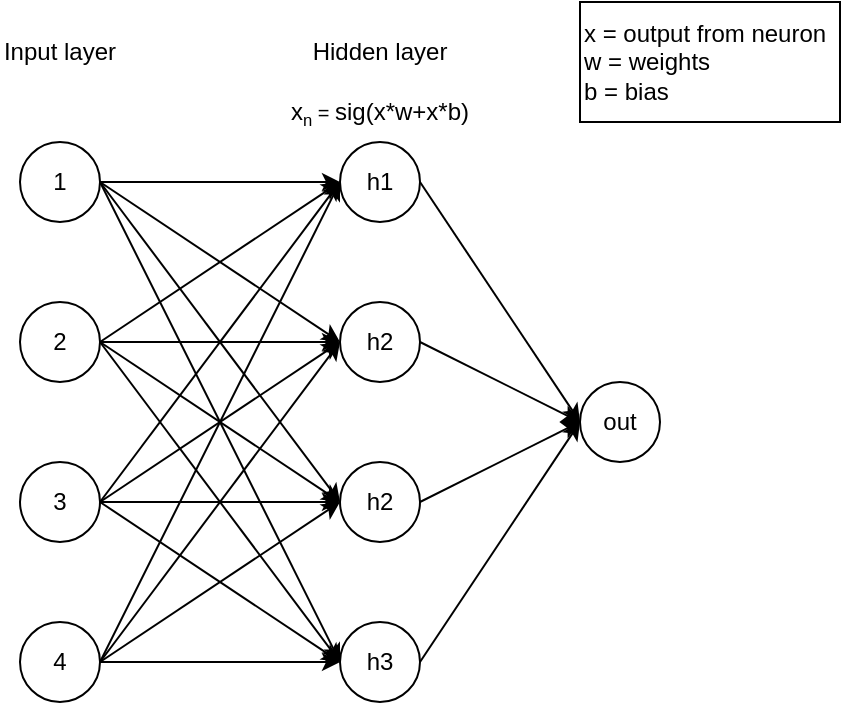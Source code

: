 <mxfile version="15.9.4" type="device"><diagram id="Rj5il8yRKA5xHtW-G8g4" name="Page-1"><mxGraphModel dx="1185" dy="585" grid="1" gridSize="10" guides="1" tooltips="1" connect="1" arrows="1" fold="1" page="1" pageScale="1" pageWidth="827" pageHeight="1169" math="0" shadow="0"><root><mxCell id="0"/><mxCell id="1" parent="0"/><mxCell id="oLuB5EnFK2vK5my-PWnT-1" value="1" style="ellipse;whiteSpace=wrap;html=1;aspect=fixed;" parent="1" vertex="1"><mxGeometry x="40" y="80" width="40" height="40" as="geometry"/></mxCell><mxCell id="oLuB5EnFK2vK5my-PWnT-2" value="2" style="ellipse;whiteSpace=wrap;html=1;aspect=fixed;" parent="1" vertex="1"><mxGeometry x="40" y="160" width="40" height="40" as="geometry"/></mxCell><mxCell id="oLuB5EnFK2vK5my-PWnT-3" value="3" style="ellipse;whiteSpace=wrap;html=1;aspect=fixed;" parent="1" vertex="1"><mxGeometry x="40" y="240" width="40" height="40" as="geometry"/></mxCell><mxCell id="oLuB5EnFK2vK5my-PWnT-4" value="4" style="ellipse;whiteSpace=wrap;html=1;aspect=fixed;" parent="1" vertex="1"><mxGeometry x="40" y="320" width="40" height="40" as="geometry"/></mxCell><mxCell id="oLuB5EnFK2vK5my-PWnT-8" value="h3" style="ellipse;whiteSpace=wrap;html=1;aspect=fixed;" parent="1" vertex="1"><mxGeometry x="200" y="320" width="40" height="40" as="geometry"/></mxCell><mxCell id="oLuB5EnFK2vK5my-PWnT-9" value="out" style="ellipse;whiteSpace=wrap;html=1;aspect=fixed;" parent="1" vertex="1"><mxGeometry x="320" y="200" width="40" height="40" as="geometry"/></mxCell><mxCell id="jlKzrko3VVZyHb02Ix3H-1" value="" style="endArrow=classic;html=1;rounded=0;exitX=1;exitY=0.5;exitDx=0;exitDy=0;entryX=0;entryY=0.5;entryDx=0;entryDy=0;" edge="1" parent="1" source="oLuB5EnFK2vK5my-PWnT-1" target="oLuB5EnFK2vK5my-PWnT-5"><mxGeometry width="50" height="50" relative="1" as="geometry"><mxPoint x="100" y="100" as="sourcePoint"/><mxPoint x="150" y="50" as="targetPoint"/></mxGeometry></mxCell><mxCell id="jlKzrko3VVZyHb02Ix3H-2" value="" style="endArrow=classic;html=1;rounded=0;exitX=1;exitY=0.5;exitDx=0;exitDy=0;entryX=0;entryY=0.5;entryDx=0;entryDy=0;" edge="1" parent="1" source="oLuB5EnFK2vK5my-PWnT-2" target="oLuB5EnFK2vK5my-PWnT-6"><mxGeometry width="50" height="50" relative="1" as="geometry"><mxPoint x="90" y="210" as="sourcePoint"/><mxPoint x="210" y="210" as="targetPoint"/></mxGeometry></mxCell><mxCell id="jlKzrko3VVZyHb02Ix3H-3" value="" style="endArrow=classic;html=1;rounded=0;exitX=1;exitY=0.5;exitDx=0;exitDy=0;entryX=0;entryY=0.5;entryDx=0;entryDy=0;" edge="1" parent="1" source="oLuB5EnFK2vK5my-PWnT-3" target="oLuB5EnFK2vK5my-PWnT-7"><mxGeometry width="50" height="50" relative="1" as="geometry"><mxPoint x="90" y="190" as="sourcePoint"/><mxPoint x="210" y="190" as="targetPoint"/></mxGeometry></mxCell><mxCell id="jlKzrko3VVZyHb02Ix3H-4" value="" style="endArrow=classic;html=1;rounded=0;exitX=1;exitY=0.5;exitDx=0;exitDy=0;entryX=0;entryY=0.5;entryDx=0;entryDy=0;" edge="1" parent="1" source="oLuB5EnFK2vK5my-PWnT-4" target="oLuB5EnFK2vK5my-PWnT-8"><mxGeometry width="50" height="50" relative="1" as="geometry"><mxPoint x="90" y="270" as="sourcePoint"/><mxPoint x="210" y="270" as="targetPoint"/></mxGeometry></mxCell><mxCell id="jlKzrko3VVZyHb02Ix3H-5" value="" style="endArrow=classic;html=1;rounded=0;exitX=1;exitY=0.5;exitDx=0;exitDy=0;entryX=0;entryY=0.5;entryDx=0;entryDy=0;" edge="1" parent="1" source="oLuB5EnFK2vK5my-PWnT-4" target="oLuB5EnFK2vK5my-PWnT-7"><mxGeometry width="50" height="50" relative="1" as="geometry"><mxPoint x="90" y="350" as="sourcePoint"/><mxPoint x="210" y="350" as="targetPoint"/></mxGeometry></mxCell><mxCell id="jlKzrko3VVZyHb02Ix3H-6" value="" style="endArrow=classic;html=1;rounded=0;exitX=1;exitY=0.5;exitDx=0;exitDy=0;entryX=0;entryY=0.5;entryDx=0;entryDy=0;" edge="1" parent="1" source="oLuB5EnFK2vK5my-PWnT-4" target="oLuB5EnFK2vK5my-PWnT-6"><mxGeometry width="50" height="50" relative="1" as="geometry"><mxPoint x="90" y="350" as="sourcePoint"/><mxPoint x="210" y="270" as="targetPoint"/></mxGeometry></mxCell><mxCell id="jlKzrko3VVZyHb02Ix3H-7" value="" style="endArrow=classic;html=1;rounded=0;exitX=1;exitY=0.5;exitDx=0;exitDy=0;entryX=0;entryY=0.5;entryDx=0;entryDy=0;" edge="1" parent="1" source="oLuB5EnFK2vK5my-PWnT-4" target="oLuB5EnFK2vK5my-PWnT-5"><mxGeometry width="50" height="50" relative="1" as="geometry"><mxPoint x="90" y="350" as="sourcePoint"/><mxPoint x="210" y="190" as="targetPoint"/></mxGeometry></mxCell><mxCell id="jlKzrko3VVZyHb02Ix3H-8" value="" style="endArrow=classic;html=1;rounded=0;exitX=1;exitY=0.5;exitDx=0;exitDy=0;entryX=0;entryY=0.5;entryDx=0;entryDy=0;" edge="1" parent="1" source="oLuB5EnFK2vK5my-PWnT-3" target="oLuB5EnFK2vK5my-PWnT-8"><mxGeometry width="50" height="50" relative="1" as="geometry"><mxPoint x="90" y="270" as="sourcePoint"/><mxPoint x="210" y="270" as="targetPoint"/></mxGeometry></mxCell><mxCell id="jlKzrko3VVZyHb02Ix3H-9" value="" style="endArrow=classic;html=1;rounded=0;exitX=1;exitY=0.5;exitDx=0;exitDy=0;entryX=0;entryY=0.5;entryDx=0;entryDy=0;" edge="1" parent="1" source="oLuB5EnFK2vK5my-PWnT-3" target="oLuB5EnFK2vK5my-PWnT-6"><mxGeometry width="50" height="50" relative="1" as="geometry"><mxPoint x="90" y="270" as="sourcePoint"/><mxPoint x="210" y="350" as="targetPoint"/></mxGeometry></mxCell><mxCell id="jlKzrko3VVZyHb02Ix3H-10" value="" style="endArrow=classic;html=1;rounded=0;exitX=1;exitY=0.5;exitDx=0;exitDy=0;entryX=0;entryY=0.5;entryDx=0;entryDy=0;" edge="1" parent="1" source="oLuB5EnFK2vK5my-PWnT-3" target="oLuB5EnFK2vK5my-PWnT-5"><mxGeometry width="50" height="50" relative="1" as="geometry"><mxPoint x="90" y="270" as="sourcePoint"/><mxPoint x="210" y="270" as="targetPoint"/></mxGeometry></mxCell><mxCell id="jlKzrko3VVZyHb02Ix3H-11" value="" style="endArrow=classic;html=1;rounded=0;exitX=1;exitY=0.5;exitDx=0;exitDy=0;entryX=0;entryY=0.5;entryDx=0;entryDy=0;" edge="1" parent="1" source="oLuB5EnFK2vK5my-PWnT-2" target="oLuB5EnFK2vK5my-PWnT-8"><mxGeometry width="50" height="50" relative="1" as="geometry"><mxPoint x="90" y="190" as="sourcePoint"/><mxPoint x="210" y="190" as="targetPoint"/></mxGeometry></mxCell><mxCell id="jlKzrko3VVZyHb02Ix3H-12" value="" style="endArrow=classic;html=1;rounded=0;exitX=1;exitY=0.5;exitDx=0;exitDy=0;entryX=0;entryY=0.5;entryDx=0;entryDy=0;" edge="1" parent="1" source="oLuB5EnFK2vK5my-PWnT-2" target="oLuB5EnFK2vK5my-PWnT-7"><mxGeometry width="50" height="50" relative="1" as="geometry"><mxPoint x="90" y="190" as="sourcePoint"/><mxPoint x="210" y="350" as="targetPoint"/></mxGeometry></mxCell><mxCell id="jlKzrko3VVZyHb02Ix3H-13" value="" style="endArrow=classic;html=1;rounded=0;exitX=1;exitY=0.5;exitDx=0;exitDy=0;entryX=0;entryY=0.5;entryDx=0;entryDy=0;" edge="1" parent="1" source="oLuB5EnFK2vK5my-PWnT-2" target="oLuB5EnFK2vK5my-PWnT-5"><mxGeometry width="50" height="50" relative="1" as="geometry"><mxPoint x="90" y="190" as="sourcePoint"/><mxPoint x="210" y="270" as="targetPoint"/></mxGeometry></mxCell><mxCell id="jlKzrko3VVZyHb02Ix3H-14" value="" style="endArrow=classic;html=1;rounded=0;exitX=1;exitY=0.5;exitDx=0;exitDy=0;entryX=0;entryY=0.5;entryDx=0;entryDy=0;" edge="1" parent="1" source="oLuB5EnFK2vK5my-PWnT-1" target="oLuB5EnFK2vK5my-PWnT-6"><mxGeometry width="50" height="50" relative="1" as="geometry"><mxPoint x="90" y="110" as="sourcePoint"/><mxPoint x="210" y="110" as="targetPoint"/></mxGeometry></mxCell><mxCell id="jlKzrko3VVZyHb02Ix3H-15" value="" style="endArrow=classic;html=1;rounded=0;exitX=1;exitY=0.5;exitDx=0;exitDy=0;entryX=0;entryY=0.5;entryDx=0;entryDy=0;" edge="1" parent="1" source="oLuB5EnFK2vK5my-PWnT-1" target="oLuB5EnFK2vK5my-PWnT-7"><mxGeometry width="50" height="50" relative="1" as="geometry"><mxPoint x="90" y="110" as="sourcePoint"/><mxPoint x="210" y="190" as="targetPoint"/></mxGeometry></mxCell><mxCell id="jlKzrko3VVZyHb02Ix3H-16" value="" style="endArrow=classic;html=1;rounded=0;exitX=1;exitY=0.5;exitDx=0;exitDy=0;entryX=0;entryY=0.5;entryDx=0;entryDy=0;" edge="1" parent="1" source="oLuB5EnFK2vK5my-PWnT-1" target="oLuB5EnFK2vK5my-PWnT-8"><mxGeometry width="50" height="50" relative="1" as="geometry"><mxPoint x="90" y="110" as="sourcePoint"/><mxPoint x="210" y="270" as="targetPoint"/></mxGeometry></mxCell><mxCell id="jlKzrko3VVZyHb02Ix3H-22" value="Input layer" style="text;html=1;strokeColor=none;fillColor=none;align=center;verticalAlign=middle;whiteSpace=wrap;rounded=0;" vertex="1" parent="1"><mxGeometry x="30" y="20" width="60" height="30" as="geometry"/></mxCell><mxCell id="jlKzrko3VVZyHb02Ix3H-23" value="Hidden layer" style="text;html=1;strokeColor=none;fillColor=none;align=center;verticalAlign=middle;whiteSpace=wrap;rounded=0;" vertex="1" parent="1"><mxGeometry x="180" y="20" width="80" height="30" as="geometry"/></mxCell><mxCell id="jlKzrko3VVZyHb02Ix3H-25" value="x&lt;span style=&quot;font-size: 10px&quot;&gt;&lt;sub&gt;n&lt;/sub&gt;&amp;nbsp;=&amp;nbsp;&lt;/span&gt;sig(x*w+x*b)" style="text;html=1;strokeColor=none;fillColor=none;align=center;verticalAlign=middle;whiteSpace=wrap;rounded=0;" vertex="1" parent="1"><mxGeometry x="160" y="50" width="120" height="30" as="geometry"/></mxCell><mxCell id="jlKzrko3VVZyHb02Ix3H-29" value="" style="group" vertex="1" connectable="0" parent="1"><mxGeometry x="320" y="10" width="130" height="60" as="geometry"/></mxCell><mxCell id="jlKzrko3VVZyHb02Ix3H-27" value="x = output from neuron&lt;br&gt;w = weights&lt;br&gt;b = bias" style="text;html=1;strokeColor=none;fillColor=none;align=left;verticalAlign=middle;whiteSpace=wrap;rounded=0;" vertex="1" parent="jlKzrko3VVZyHb02Ix3H-29"><mxGeometry y="10" width="130" height="40" as="geometry"/></mxCell><mxCell id="jlKzrko3VVZyHb02Ix3H-28" value="" style="rounded=0;whiteSpace=wrap;html=1;fillColor=none;" vertex="1" parent="jlKzrko3VVZyHb02Ix3H-29"><mxGeometry width="130" height="60" as="geometry"/></mxCell><mxCell id="jlKzrko3VVZyHb02Ix3H-30" value="" style="group" vertex="1" connectable="0" parent="1"><mxGeometry x="200" y="80" width="40" height="260" as="geometry"/></mxCell><mxCell id="oLuB5EnFK2vK5my-PWnT-5" value="h1" style="ellipse;whiteSpace=wrap;html=1;aspect=fixed;" parent="jlKzrko3VVZyHb02Ix3H-30" vertex="1"><mxGeometry width="40" height="40" as="geometry"/></mxCell><mxCell id="oLuB5EnFK2vK5my-PWnT-6" value="h2" style="ellipse;whiteSpace=wrap;html=1;aspect=fixed;" parent="jlKzrko3VVZyHb02Ix3H-30" vertex="1"><mxGeometry y="80" width="40" height="40" as="geometry"/></mxCell><mxCell id="oLuB5EnFK2vK5my-PWnT-7" value="h2" style="ellipse;whiteSpace=wrap;html=1;aspect=fixed;" parent="jlKzrko3VVZyHb02Ix3H-30" vertex="1"><mxGeometry y="160" width="40" height="40" as="geometry"/></mxCell><mxCell id="jlKzrko3VVZyHb02Ix3H-18" value="" style="endArrow=classic;html=1;rounded=0;entryX=0;entryY=0.5;entryDx=0;entryDy=0;" edge="1" parent="jlKzrko3VVZyHb02Ix3H-30" target="oLuB5EnFK2vK5my-PWnT-9"><mxGeometry width="50" height="50" relative="1" as="geometry"><mxPoint x="40" y="20" as="sourcePoint"/><mxPoint x="150" y="-30" as="targetPoint"/></mxGeometry></mxCell><mxCell id="jlKzrko3VVZyHb02Ix3H-19" value="" style="endArrow=classic;html=1;rounded=0;exitX=1;exitY=0.5;exitDx=0;exitDy=0;entryX=0;entryY=0.5;entryDx=0;entryDy=0;" edge="1" parent="jlKzrko3VVZyHb02Ix3H-30" target="oLuB5EnFK2vK5my-PWnT-9"><mxGeometry width="50" height="50" relative="1" as="geometry"><mxPoint x="40" y="100" as="sourcePoint"/><mxPoint x="170" y="150" as="targetPoint"/></mxGeometry></mxCell><mxCell id="jlKzrko3VVZyHb02Ix3H-20" value="" style="endArrow=classic;html=1;rounded=0;exitX=1;exitY=0.5;exitDx=0;exitDy=0;entryX=0;entryY=0.5;entryDx=0;entryDy=0;" edge="1" parent="jlKzrko3VVZyHb02Ix3H-30" target="oLuB5EnFK2vK5my-PWnT-9"><mxGeometry width="50" height="50" relative="1" as="geometry"><mxPoint x="40" y="180" as="sourcePoint"/><mxPoint x="170" y="150" as="targetPoint"/></mxGeometry></mxCell><mxCell id="jlKzrko3VVZyHb02Ix3H-21" value="" style="endArrow=classic;html=1;rounded=0;exitX=1;exitY=0.5;exitDx=0;exitDy=0;entryX=0;entryY=0.5;entryDx=0;entryDy=0;" edge="1" parent="jlKzrko3VVZyHb02Ix3H-30" target="oLuB5EnFK2vK5my-PWnT-9"><mxGeometry width="50" height="50" relative="1" as="geometry"><mxPoint x="40" y="260" as="sourcePoint"/><mxPoint x="170" y="150" as="targetPoint"/></mxGeometry></mxCell></root></mxGraphModel></diagram></mxfile>